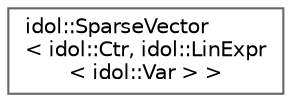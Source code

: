 digraph "Graphical Class Hierarchy"
{
 // LATEX_PDF_SIZE
  bgcolor="transparent";
  edge [fontname=Helvetica,fontsize=10,labelfontname=Helvetica,labelfontsize=10];
  node [fontname=Helvetica,fontsize=10,shape=box,height=0.2,width=0.4];
  rankdir="LR";
  Node0 [id="Node000000",label="idol::SparseVector\l\< idol::Ctr, idol::LinExpr\l\< idol::Var \> \>",height=0.2,width=0.4,color="grey40", fillcolor="white", style="filled",URL="$classidol_1_1SparseVector.html",tooltip=" "];
}
